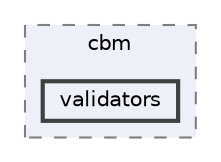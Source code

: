 digraph "repository/cbm/src/test/java/com/sterlite/cal/cbm/validators"
{
 // LATEX_PDF_SIZE
  bgcolor="transparent";
  edge [fontname=Helvetica,fontsize=10,labelfontname=Helvetica,labelfontsize=10];
  node [fontname=Helvetica,fontsize=10,shape=box,height=0.2,width=0.4];
  compound=true
  subgraph clusterdir_f8d6c27a5b53045059a7f2ef24193a15 {
    graph [ bgcolor="#edf0f7", pencolor="grey50", label="cbm", fontname=Helvetica,fontsize=10 style="filled,dashed", URL="dir_f8d6c27a5b53045059a7f2ef24193a15.html",tooltip=""]
  dir_27eedaab6e65987cce8bda3ea6e164d4 [label="validators", fillcolor="#edf0f7", color="grey25", style="filled,bold", URL="dir_27eedaab6e65987cce8bda3ea6e164d4.html",tooltip=""];
  }
}
